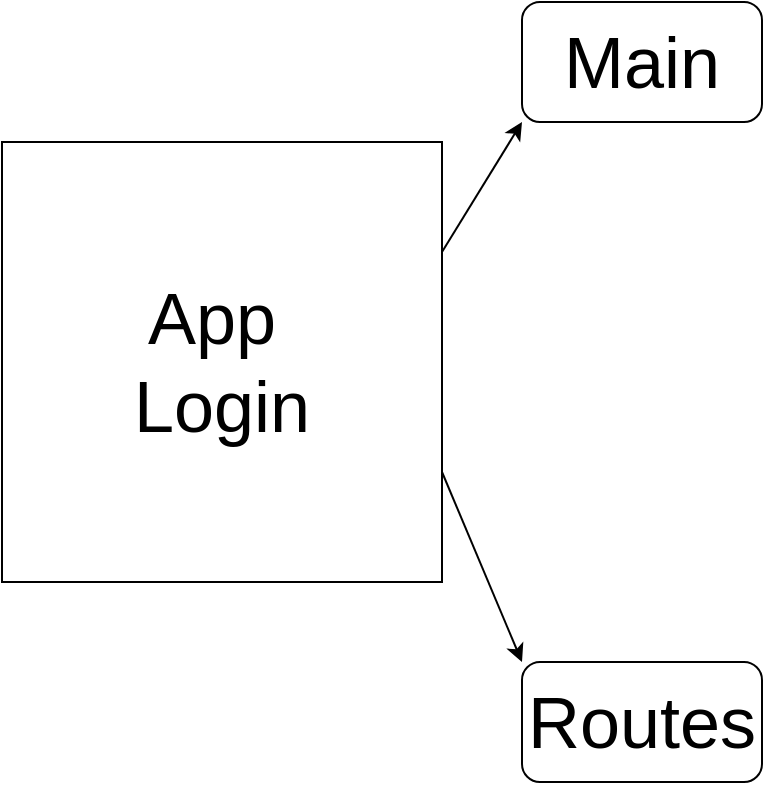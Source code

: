 <mxfile>
    <diagram id="zcqKpCodTtBBQUdhhg-z" name="Page-1">
        <mxGraphModel dx="646" dy="792" grid="1" gridSize="10" guides="1" tooltips="1" connect="1" arrows="1" fold="1" page="1" pageScale="1" pageWidth="850" pageHeight="1100" math="0" shadow="0">
            <root>
                <mxCell id="0"/>
                <mxCell id="1" parent="0"/>
                <mxCell id="5" style="edgeStyle=none;html=1;exitX=1;exitY=0.25;exitDx=0;exitDy=0;entryX=0;entryY=1;entryDx=0;entryDy=0;fontSize=36;" edge="1" parent="1" source="2" target="3">
                    <mxGeometry relative="1" as="geometry"/>
                </mxCell>
                <mxCell id="6" style="edgeStyle=none;html=1;exitX=1;exitY=0.75;exitDx=0;exitDy=0;entryX=0;entryY=0;entryDx=0;entryDy=0;fontSize=36;" edge="1" parent="1" source="2" target="4">
                    <mxGeometry relative="1" as="geometry"/>
                </mxCell>
                <mxCell id="2" value="&lt;font style=&quot;font-size: 36px;&quot;&gt;App&amp;nbsp;&lt;br&gt;Login&lt;br&gt;&lt;/font&gt;" style="whiteSpace=wrap;html=1;aspect=fixed;" vertex="1" parent="1">
                    <mxGeometry x="30" y="170" width="220" height="220" as="geometry"/>
                </mxCell>
                <mxCell id="3" value="Main" style="rounded=1;whiteSpace=wrap;html=1;fontSize=36;" vertex="1" parent="1">
                    <mxGeometry x="290" y="100" width="120" height="60" as="geometry"/>
                </mxCell>
                <mxCell id="4" value="Routes" style="rounded=1;whiteSpace=wrap;html=1;fontSize=36;" vertex="1" parent="1">
                    <mxGeometry x="290" y="430" width="120" height="60" as="geometry"/>
                </mxCell>
            </root>
        </mxGraphModel>
    </diagram>
</mxfile>